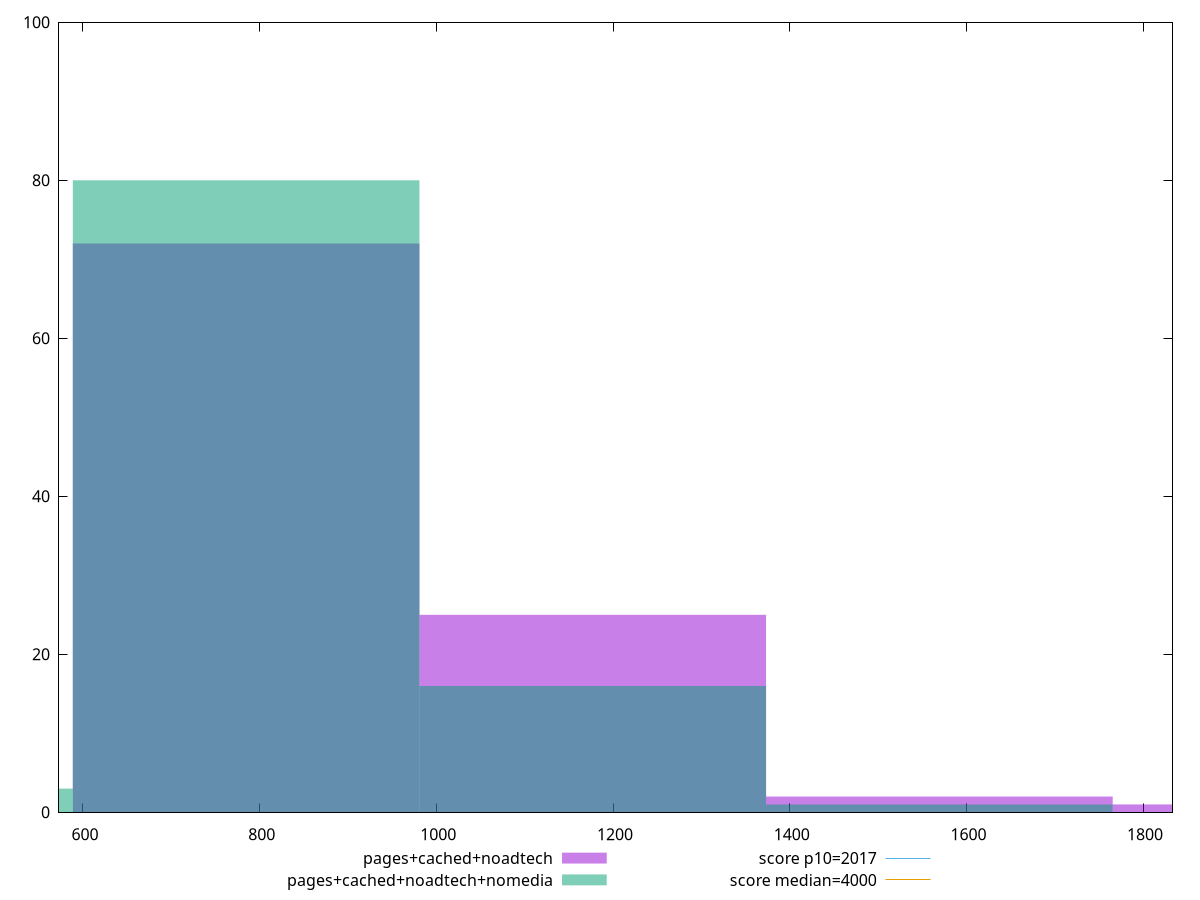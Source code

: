 reset

$pagesCachedNoadtech <<EOF
784.6986263683032 72
1177.0479395524549 25
1569.3972527366063 2
1961.7465659207578 1
EOF

$pagesCachedNoadtechNomedia <<EOF
784.6986263683032 80
1177.0479395524549 16
1569.3972527366063 1
392.3493131841516 3
EOF

set key outside below
set boxwidth 392.3493131841516
set xrange [572.8920000000006:1833.2519999999986]
set yrange [0:100]
set trange [0:100]
set style fill transparent solid 0.5 noborder

set parametric
set terminal svg size 640, 500 enhanced background rgb 'white'
set output "report_00017_2021-02-10T15-08-03.406Z/mainthread-work-breakdown/comparison/histogram/2_vs_3.svg"

plot $pagesCachedNoadtech title "pages+cached+noadtech" with boxes, \
     $pagesCachedNoadtechNomedia title "pages+cached+noadtech+nomedia" with boxes, \
     2017,t title "score p10=2017", \
     4000,t title "score median=4000"

reset
